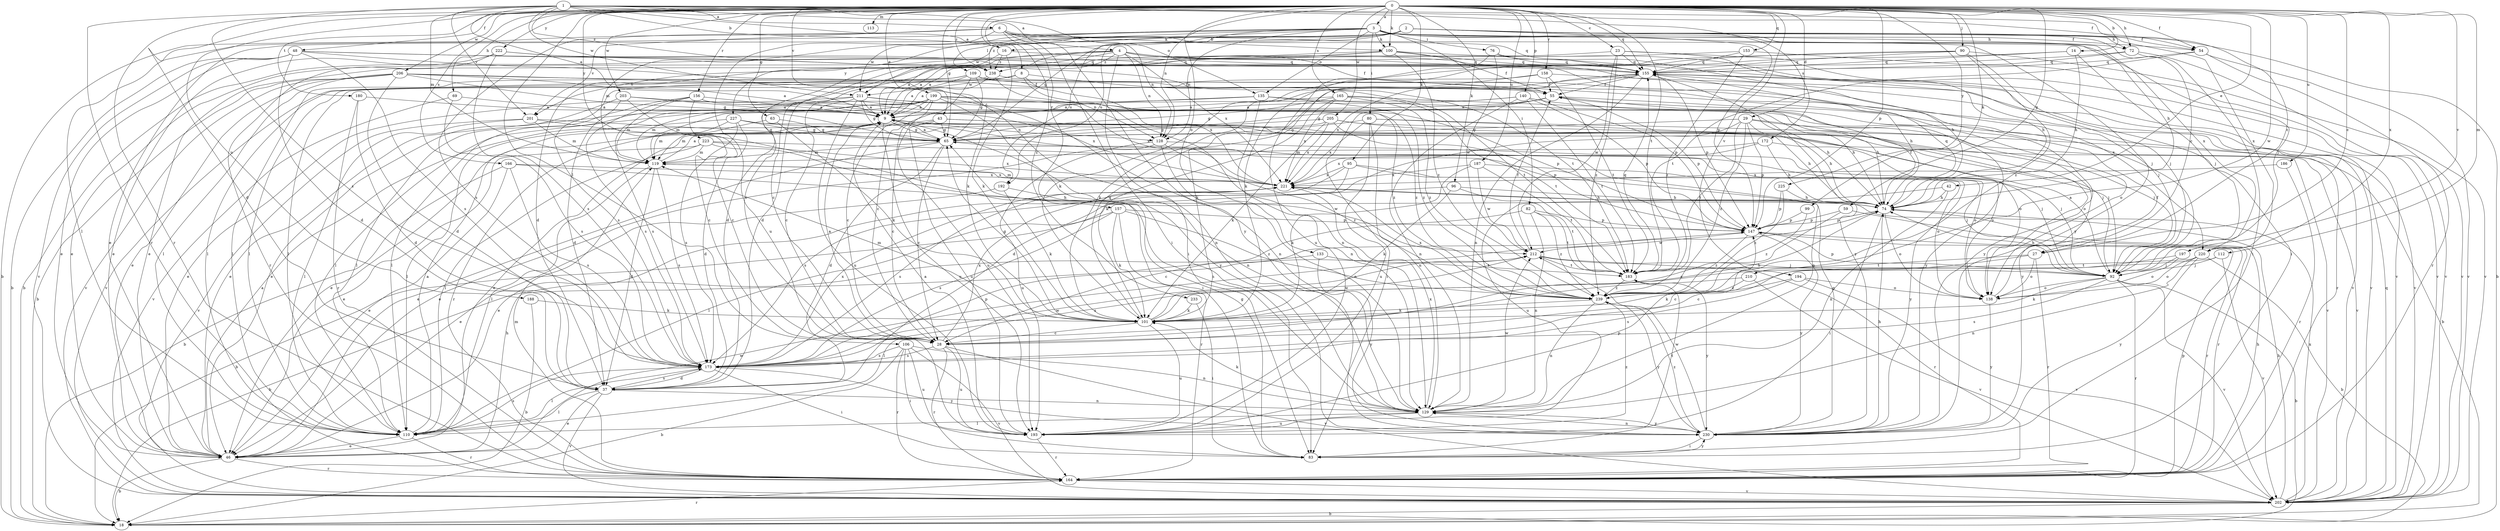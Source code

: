 strict digraph  {
0;
1;
2;
3;
4;
6;
8;
9;
14;
16;
18;
23;
27;
28;
29;
37;
42;
43;
46;
48;
54;
55;
59;
63;
65;
69;
72;
74;
76;
80;
82;
83;
90;
92;
95;
96;
99;
100;
101;
106;
109;
110;
112;
113;
119;
128;
129;
133;
135;
138;
140;
147;
153;
155;
156;
157;
158;
164;
165;
166;
172;
173;
180;
183;
186;
187;
188;
192;
193;
194;
197;
199;
201;
202;
203;
205;
206;
210;
211;
212;
220;
221;
222;
223;
225;
227;
230;
233;
238;
239;
0 -> 3  [label=a];
0 -> 14  [label=b];
0 -> 23  [label=c];
0 -> 27  [label=c];
0 -> 29  [label=d];
0 -> 37  [label=d];
0 -> 42  [label=e];
0 -> 43  [label=e];
0 -> 48  [label=f];
0 -> 54  [label=f];
0 -> 59  [label=g];
0 -> 63  [label=g];
0 -> 65  [label=g];
0 -> 69  [label=h];
0 -> 72  [label=h];
0 -> 90  [label=j];
0 -> 95  [label=k];
0 -> 96  [label=k];
0 -> 99  [label=k];
0 -> 100  [label=k];
0 -> 106  [label=l];
0 -> 112  [label=m];
0 -> 113  [label=m];
0 -> 128  [label=n];
0 -> 133  [label=o];
0 -> 140  [label=p];
0 -> 147  [label=p];
0 -> 153  [label=q];
0 -> 155  [label=q];
0 -> 156  [label=r];
0 -> 157  [label=r];
0 -> 158  [label=r];
0 -> 164  [label=r];
0 -> 165  [label=s];
0 -> 166  [label=s];
0 -> 180  [label=t];
0 -> 183  [label=t];
0 -> 186  [label=u];
0 -> 187  [label=u];
0 -> 188  [label=u];
0 -> 194  [label=v];
0 -> 197  [label=v];
0 -> 199  [label=v];
0 -> 203  [label=w];
0 -> 205  [label=w];
0 -> 206  [label=w];
0 -> 210  [label=w];
0 -> 220  [label=x];
0 -> 222  [label=y];
0 -> 223  [label=y];
0 -> 225  [label=y];
0 -> 233  [label=z];
0 -> 238  [label=z];
1 -> 4  [label=a];
1 -> 6  [label=a];
1 -> 8  [label=a];
1 -> 9  [label=a];
1 -> 16  [label=b];
1 -> 27  [label=c];
1 -> 54  [label=f];
1 -> 119  [label=m];
1 -> 135  [label=o];
1 -> 164  [label=r];
1 -> 172  [label=s];
1 -> 173  [label=s];
1 -> 201  [label=v];
1 -> 211  [label=w];
1 -> 238  [label=z];
2 -> 16  [label=b];
2 -> 18  [label=b];
2 -> 27  [label=c];
2 -> 46  [label=e];
2 -> 54  [label=f];
2 -> 65  [label=g];
2 -> 72  [label=h];
2 -> 147  [label=p];
2 -> 192  [label=u];
2 -> 211  [label=w];
2 -> 220  [label=x];
2 -> 227  [label=y];
3 -> 54  [label=f];
3 -> 72  [label=h];
3 -> 74  [label=h];
3 -> 76  [label=i];
3 -> 80  [label=i];
3 -> 82  [label=i];
3 -> 100  [label=k];
3 -> 109  [label=l];
3 -> 110  [label=l];
3 -> 119  [label=m];
3 -> 128  [label=n];
3 -> 135  [label=o];
3 -> 192  [label=u];
3 -> 211  [label=w];
3 -> 220  [label=x];
3 -> 230  [label=y];
3 -> 238  [label=z];
4 -> 9  [label=a];
4 -> 28  [label=c];
4 -> 46  [label=e];
4 -> 55  [label=f];
4 -> 83  [label=i];
4 -> 92  [label=j];
4 -> 128  [label=n];
4 -> 155  [label=q];
4 -> 201  [label=v];
4 -> 220  [label=x];
4 -> 221  [label=x];
4 -> 238  [label=z];
6 -> 18  [label=b];
6 -> 83  [label=i];
6 -> 92  [label=j];
6 -> 100  [label=k];
6 -> 128  [label=n];
6 -> 155  [label=q];
6 -> 173  [label=s];
6 -> 193  [label=u];
6 -> 201  [label=v];
6 -> 230  [label=y];
8 -> 110  [label=l];
8 -> 128  [label=n];
8 -> 183  [label=t];
8 -> 202  [label=v];
8 -> 211  [label=w];
8 -> 221  [label=x];
9 -> 65  [label=g];
9 -> 74  [label=h];
9 -> 128  [label=n];
9 -> 129  [label=n];
9 -> 164  [label=r];
9 -> 193  [label=u];
14 -> 9  [label=a];
14 -> 74  [label=h];
14 -> 92  [label=j];
14 -> 155  [label=q];
16 -> 37  [label=d];
16 -> 101  [label=k];
16 -> 155  [label=q];
16 -> 238  [label=z];
18 -> 164  [label=r];
23 -> 46  [label=e];
23 -> 74  [label=h];
23 -> 155  [label=q];
23 -> 202  [label=v];
23 -> 212  [label=w];
23 -> 239  [label=z];
27 -> 138  [label=o];
27 -> 164  [label=r];
27 -> 173  [label=s];
27 -> 183  [label=t];
28 -> 9  [label=a];
28 -> 164  [label=r];
28 -> 173  [label=s];
28 -> 193  [label=u];
28 -> 202  [label=v];
28 -> 221  [label=x];
29 -> 37  [label=d];
29 -> 65  [label=g];
29 -> 74  [label=h];
29 -> 138  [label=o];
29 -> 147  [label=p];
29 -> 183  [label=t];
29 -> 230  [label=y];
29 -> 239  [label=z];
37 -> 46  [label=e];
37 -> 110  [label=l];
37 -> 129  [label=n];
37 -> 173  [label=s];
37 -> 202  [label=v];
42 -> 74  [label=h];
42 -> 129  [label=n];
42 -> 193  [label=u];
43 -> 28  [label=c];
43 -> 46  [label=e];
43 -> 65  [label=g];
43 -> 92  [label=j];
43 -> 193  [label=u];
43 -> 202  [label=v];
46 -> 9  [label=a];
46 -> 18  [label=b];
46 -> 74  [label=h];
46 -> 164  [label=r];
46 -> 212  [label=w];
48 -> 18  [label=b];
48 -> 37  [label=d];
48 -> 46  [label=e];
48 -> 101  [label=k];
48 -> 155  [label=q];
48 -> 173  [label=s];
48 -> 183  [label=t];
48 -> 202  [label=v];
54 -> 155  [label=q];
54 -> 164  [label=r];
54 -> 183  [label=t];
54 -> 202  [label=v];
55 -> 9  [label=a];
55 -> 65  [label=g];
55 -> 83  [label=i];
55 -> 147  [label=p];
55 -> 164  [label=r];
59 -> 28  [label=c];
59 -> 147  [label=p];
59 -> 164  [label=r];
63 -> 65  [label=g];
63 -> 101  [label=k];
63 -> 119  [label=m];
65 -> 9  [label=a];
65 -> 28  [label=c];
65 -> 37  [label=d];
65 -> 46  [label=e];
65 -> 92  [label=j];
65 -> 119  [label=m];
69 -> 9  [label=a];
69 -> 173  [label=s];
69 -> 202  [label=v];
72 -> 83  [label=i];
72 -> 101  [label=k];
72 -> 155  [label=q];
72 -> 202  [label=v];
74 -> 55  [label=f];
74 -> 83  [label=i];
74 -> 138  [label=o];
74 -> 147  [label=p];
74 -> 155  [label=q];
76 -> 74  [label=h];
76 -> 155  [label=q];
76 -> 193  [label=u];
76 -> 212  [label=w];
80 -> 18  [label=b];
80 -> 65  [label=g];
80 -> 129  [label=n];
80 -> 193  [label=u];
80 -> 202  [label=v];
80 -> 221  [label=x];
82 -> 28  [label=c];
82 -> 129  [label=n];
82 -> 147  [label=p];
82 -> 183  [label=t];
82 -> 239  [label=z];
83 -> 65  [label=g];
83 -> 230  [label=y];
90 -> 37  [label=d];
90 -> 83  [label=i];
90 -> 101  [label=k];
90 -> 155  [label=q];
90 -> 202  [label=v];
90 -> 239  [label=z];
92 -> 9  [label=a];
92 -> 18  [label=b];
92 -> 74  [label=h];
92 -> 101  [label=k];
92 -> 138  [label=o];
92 -> 147  [label=p];
92 -> 164  [label=r];
92 -> 173  [label=s];
92 -> 202  [label=v];
95 -> 46  [label=e];
95 -> 138  [label=o];
95 -> 173  [label=s];
95 -> 221  [label=x];
95 -> 230  [label=y];
96 -> 74  [label=h];
96 -> 101  [label=k];
96 -> 110  [label=l];
96 -> 183  [label=t];
99 -> 147  [label=p];
99 -> 239  [label=z];
100 -> 9  [label=a];
100 -> 18  [label=b];
100 -> 28  [label=c];
100 -> 55  [label=f];
100 -> 155  [label=q];
100 -> 202  [label=v];
100 -> 239  [label=z];
101 -> 28  [label=c];
101 -> 65  [label=g];
101 -> 74  [label=h];
101 -> 119  [label=m];
101 -> 155  [label=q];
101 -> 193  [label=u];
101 -> 212  [label=w];
106 -> 18  [label=b];
106 -> 83  [label=i];
106 -> 129  [label=n];
106 -> 164  [label=r];
106 -> 173  [label=s];
106 -> 193  [label=u];
106 -> 202  [label=v];
109 -> 9  [label=a];
109 -> 28  [label=c];
109 -> 55  [label=f];
109 -> 65  [label=g];
109 -> 74  [label=h];
109 -> 110  [label=l];
109 -> 147  [label=p];
109 -> 173  [label=s];
109 -> 230  [label=y];
110 -> 9  [label=a];
110 -> 46  [label=e];
110 -> 164  [label=r];
110 -> 173  [label=s];
112 -> 28  [label=c];
112 -> 92  [label=j];
112 -> 202  [label=v];
119 -> 9  [label=a];
119 -> 37  [label=d];
119 -> 110  [label=l];
119 -> 173  [label=s];
119 -> 221  [label=x];
128 -> 46  [label=e];
128 -> 92  [label=j];
128 -> 129  [label=n];
128 -> 193  [label=u];
128 -> 239  [label=z];
129 -> 101  [label=k];
129 -> 110  [label=l];
129 -> 193  [label=u];
129 -> 212  [label=w];
129 -> 221  [label=x];
129 -> 230  [label=y];
133 -> 18  [label=b];
133 -> 183  [label=t];
133 -> 230  [label=y];
135 -> 9  [label=a];
135 -> 110  [label=l];
135 -> 129  [label=n];
135 -> 138  [label=o];
135 -> 239  [label=z];
138 -> 55  [label=f];
138 -> 230  [label=y];
140 -> 9  [label=a];
140 -> 74  [label=h];
140 -> 119  [label=m];
140 -> 129  [label=n];
140 -> 147  [label=p];
140 -> 183  [label=t];
147 -> 164  [label=r];
147 -> 212  [label=w];
147 -> 230  [label=y];
147 -> 239  [label=z];
153 -> 37  [label=d];
153 -> 155  [label=q];
153 -> 202  [label=v];
153 -> 239  [label=z];
155 -> 55  [label=f];
155 -> 92  [label=j];
155 -> 101  [label=k];
155 -> 129  [label=n];
155 -> 147  [label=p];
155 -> 202  [label=v];
155 -> 221  [label=x];
155 -> 230  [label=y];
156 -> 9  [label=a];
156 -> 28  [label=c];
156 -> 74  [label=h];
156 -> 110  [label=l];
156 -> 119  [label=m];
156 -> 173  [label=s];
156 -> 221  [label=x];
157 -> 18  [label=b];
157 -> 101  [label=k];
157 -> 147  [label=p];
157 -> 164  [label=r];
157 -> 173  [label=s];
157 -> 239  [label=z];
158 -> 55  [label=f];
158 -> 101  [label=k];
158 -> 110  [label=l];
158 -> 183  [label=t];
158 -> 202  [label=v];
164 -> 74  [label=h];
164 -> 119  [label=m];
164 -> 147  [label=p];
164 -> 202  [label=v];
165 -> 9  [label=a];
165 -> 65  [label=g];
165 -> 101  [label=k];
165 -> 183  [label=t];
165 -> 221  [label=x];
165 -> 230  [label=y];
165 -> 239  [label=z];
166 -> 18  [label=b];
166 -> 46  [label=e];
166 -> 173  [label=s];
166 -> 212  [label=w];
166 -> 221  [label=x];
172 -> 74  [label=h];
172 -> 119  [label=m];
172 -> 138  [label=o];
172 -> 221  [label=x];
173 -> 37  [label=d];
173 -> 83  [label=i];
173 -> 110  [label=l];
173 -> 147  [label=p];
173 -> 212  [label=w];
173 -> 221  [label=x];
173 -> 230  [label=y];
180 -> 9  [label=a];
180 -> 37  [label=d];
180 -> 164  [label=r];
183 -> 155  [label=q];
183 -> 230  [label=y];
183 -> 239  [label=z];
186 -> 164  [label=r];
186 -> 221  [label=x];
187 -> 92  [label=j];
187 -> 101  [label=k];
187 -> 183  [label=t];
187 -> 212  [label=w];
187 -> 221  [label=x];
188 -> 18  [label=b];
188 -> 101  [label=k];
192 -> 46  [label=e];
192 -> 74  [label=h];
192 -> 101  [label=k];
193 -> 9  [label=a];
193 -> 147  [label=p];
193 -> 164  [label=r];
193 -> 183  [label=t];
193 -> 239  [label=z];
194 -> 101  [label=k];
194 -> 138  [label=o];
194 -> 173  [label=s];
194 -> 202  [label=v];
197 -> 28  [label=c];
197 -> 92  [label=j];
197 -> 138  [label=o];
199 -> 9  [label=a];
199 -> 28  [label=c];
199 -> 46  [label=e];
199 -> 119  [label=m];
199 -> 129  [label=n];
199 -> 147  [label=p];
199 -> 173  [label=s];
199 -> 193  [label=u];
199 -> 221  [label=x];
199 -> 230  [label=y];
201 -> 65  [label=g];
201 -> 83  [label=i];
201 -> 110  [label=l];
201 -> 119  [label=m];
201 -> 202  [label=v];
202 -> 18  [label=b];
202 -> 74  [label=h];
202 -> 155  [label=q];
202 -> 221  [label=x];
203 -> 9  [label=a];
203 -> 28  [label=c];
203 -> 37  [label=d];
203 -> 46  [label=e];
203 -> 239  [label=z];
205 -> 46  [label=e];
205 -> 65  [label=g];
205 -> 92  [label=j];
205 -> 101  [label=k];
205 -> 138  [label=o];
205 -> 147  [label=p];
205 -> 221  [label=x];
206 -> 9  [label=a];
206 -> 18  [label=b];
206 -> 37  [label=d];
206 -> 46  [label=e];
206 -> 55  [label=f];
206 -> 65  [label=g];
206 -> 110  [label=l];
206 -> 129  [label=n];
206 -> 202  [label=v];
210 -> 110  [label=l];
210 -> 202  [label=v];
210 -> 239  [label=z];
211 -> 9  [label=a];
211 -> 28  [label=c];
211 -> 46  [label=e];
211 -> 65  [label=g];
211 -> 74  [label=h];
211 -> 110  [label=l];
211 -> 193  [label=u];
211 -> 239  [label=z];
212 -> 55  [label=f];
212 -> 92  [label=j];
212 -> 164  [label=r];
212 -> 183  [label=t];
220 -> 18  [label=b];
220 -> 129  [label=n];
220 -> 138  [label=o];
220 -> 183  [label=t];
220 -> 230  [label=y];
221 -> 74  [label=h];
221 -> 119  [label=m];
221 -> 173  [label=s];
222 -> 46  [label=e];
222 -> 92  [label=j];
222 -> 155  [label=q];
222 -> 164  [label=r];
222 -> 173  [label=s];
223 -> 46  [label=e];
223 -> 110  [label=l];
223 -> 119  [label=m];
223 -> 129  [label=n];
223 -> 138  [label=o];
223 -> 221  [label=x];
225 -> 74  [label=h];
225 -> 147  [label=p];
225 -> 239  [label=z];
227 -> 37  [label=d];
227 -> 65  [label=g];
227 -> 92  [label=j];
227 -> 110  [label=l];
227 -> 119  [label=m];
227 -> 129  [label=n];
227 -> 173  [label=s];
230 -> 65  [label=g];
230 -> 74  [label=h];
230 -> 83  [label=i];
230 -> 129  [label=n];
230 -> 212  [label=w];
230 -> 239  [label=z];
233 -> 83  [label=i];
233 -> 101  [label=k];
238 -> 9  [label=a];
238 -> 110  [label=l];
238 -> 129  [label=n];
238 -> 202  [label=v];
239 -> 101  [label=k];
239 -> 129  [label=n];
239 -> 221  [label=x];
239 -> 230  [label=y];
}
